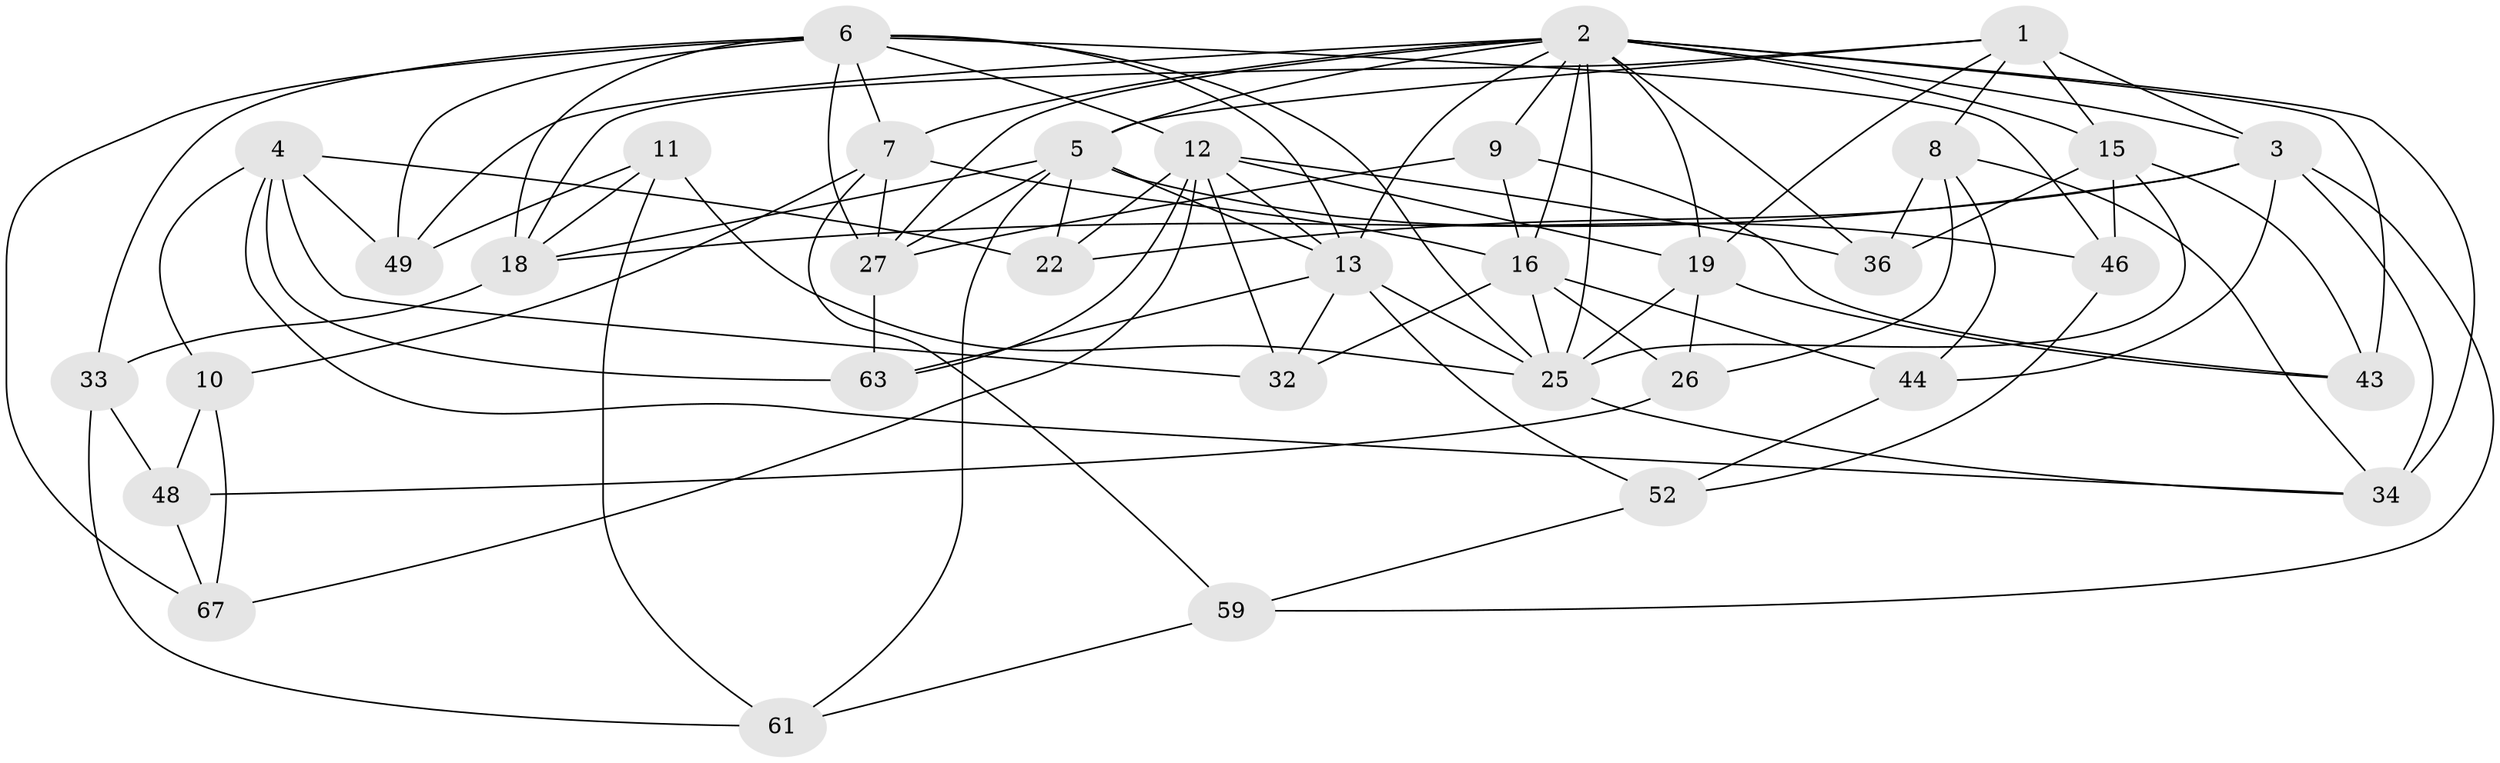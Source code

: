 // original degree distribution, {4: 1.0}
// Generated by graph-tools (version 1.1) at 2025/16/03/09/25 04:16:17]
// undirected, 35 vertices, 97 edges
graph export_dot {
graph [start="1"]
  node [color=gray90,style=filled];
  1 [super="+53"];
  2 [super="+14+24"];
  3 [super="+51"];
  4 [super="+38"];
  5 [super="+56+47"];
  6 [super="+30"];
  7 [super="+68"];
  8 [super="+60"];
  9 [super="+20"];
  10;
  11;
  12 [super="+40"];
  13 [super="+23+42"];
  15 [super="+28+35"];
  16 [super="+57+17"];
  18 [super="+45"];
  19 [super="+31"];
  22;
  25 [super="+37"];
  26;
  27 [super="+41"];
  32;
  33;
  34 [super="+55"];
  36 [super="+65"];
  43;
  44;
  46;
  48;
  49;
  52;
  59;
  61;
  63;
  67;
  1 -- 18;
  1 -- 5;
  1 -- 15 [weight=3];
  1 -- 3;
  1 -- 19;
  1 -- 8;
  2 -- 13;
  2 -- 34;
  2 -- 16 [weight=2];
  2 -- 3;
  2 -- 36 [weight=2];
  2 -- 9 [weight=3];
  2 -- 27;
  2 -- 43;
  2 -- 7;
  2 -- 15;
  2 -- 49;
  2 -- 19;
  2 -- 25;
  2 -- 5;
  3 -- 59;
  3 -- 44;
  3 -- 22;
  3 -- 18;
  3 -- 34 [weight=2];
  4 -- 10;
  4 -- 32;
  4 -- 49;
  4 -- 22;
  4 -- 63;
  4 -- 34;
  5 -- 46;
  5 -- 27;
  5 -- 22;
  5 -- 13;
  5 -- 61;
  5 -- 18;
  6 -- 46;
  6 -- 33;
  6 -- 13;
  6 -- 49;
  6 -- 18;
  6 -- 67;
  6 -- 7;
  6 -- 25;
  6 -- 27;
  6 -- 12;
  7 -- 10;
  7 -- 59;
  7 -- 27;
  7 -- 16;
  8 -- 36 [weight=2];
  8 -- 26;
  8 -- 34;
  8 -- 44;
  9 -- 43;
  9 -- 16;
  9 -- 27;
  10 -- 48;
  10 -- 67;
  11 -- 61;
  11 -- 49;
  11 -- 18;
  11 -- 25;
  12 -- 67;
  12 -- 36;
  12 -- 13;
  12 -- 32;
  12 -- 19;
  12 -- 22;
  12 -- 63;
  13 -- 52;
  13 -- 63;
  13 -- 32;
  13 -- 25;
  15 -- 36;
  15 -- 43;
  15 -- 46;
  15 -- 25;
  16 -- 26;
  16 -- 32;
  16 -- 44;
  16 -- 25;
  18 -- 33;
  19 -- 25;
  19 -- 43;
  19 -- 26;
  25 -- 34;
  26 -- 48;
  27 -- 63;
  33 -- 61;
  33 -- 48;
  44 -- 52;
  46 -- 52;
  48 -- 67;
  52 -- 59;
  59 -- 61;
}
